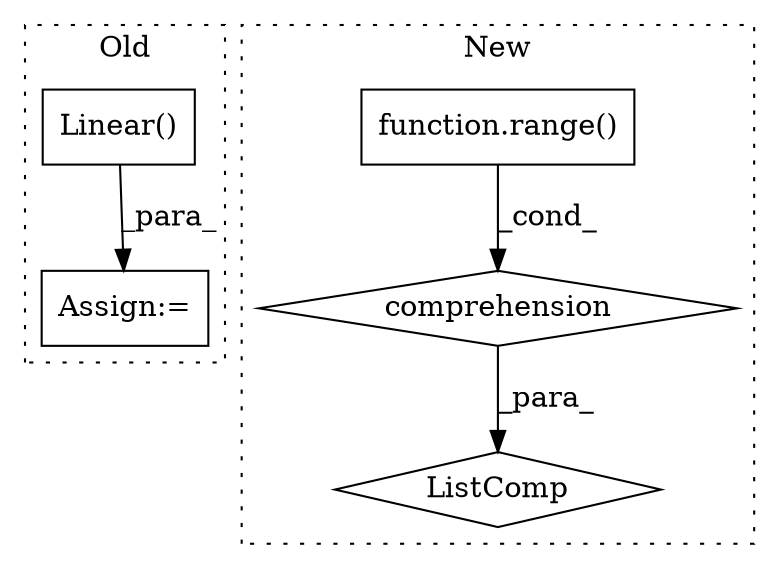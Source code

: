 digraph G {
subgraph cluster0 {
1 [label="Linear()" a="75" s="15017" l="104" shape="box"];
4 [label="Assign:=" a="68" s="15014" l="3" shape="box"];
label = "Old";
style="dotted";
}
subgraph cluster1 {
2 [label="ListComp" a="106" s="13272" l="337" shape="diamond"];
3 [label="comprehension" a="45" s="13569" l="3" shape="diamond"];
5 [label="function.range()" a="75" s="13578,13594" l="6,1" shape="box"];
label = "New";
style="dotted";
}
1 -> 4 [label="_para_"];
3 -> 2 [label="_para_"];
5 -> 3 [label="_cond_"];
}